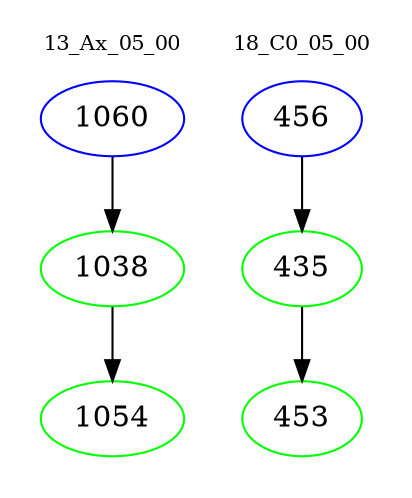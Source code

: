 digraph{
subgraph cluster_0 {
color = white
label = "13_Ax_05_00";
fontsize=10;
T0_1060 [label="1060", color="blue"]
T0_1060 -> T0_1038 [color="black"]
T0_1038 [label="1038", color="green"]
T0_1038 -> T0_1054 [color="black"]
T0_1054 [label="1054", color="green"]
}
subgraph cluster_1 {
color = white
label = "18_C0_05_00";
fontsize=10;
T1_456 [label="456", color="blue"]
T1_456 -> T1_435 [color="black"]
T1_435 [label="435", color="green"]
T1_435 -> T1_453 [color="black"]
T1_453 [label="453", color="green"]
}
}
